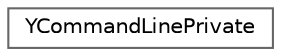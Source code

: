 digraph "Graphical Class Hierarchy"
{
 // LATEX_PDF_SIZE
  bgcolor="transparent";
  edge [fontname=Helvetica,fontsize=10,labelfontname=Helvetica,labelfontsize=10];
  node [fontname=Helvetica,fontsize=10,shape=box,height=0.2,width=0.4];
  rankdir="LR";
  Node0 [id="Node000000",label="YCommandLinePrivate",height=0.2,width=0.4,color="grey40", fillcolor="white", style="filled",URL="$structYCommandLinePrivate.html",tooltip=" "];
}
